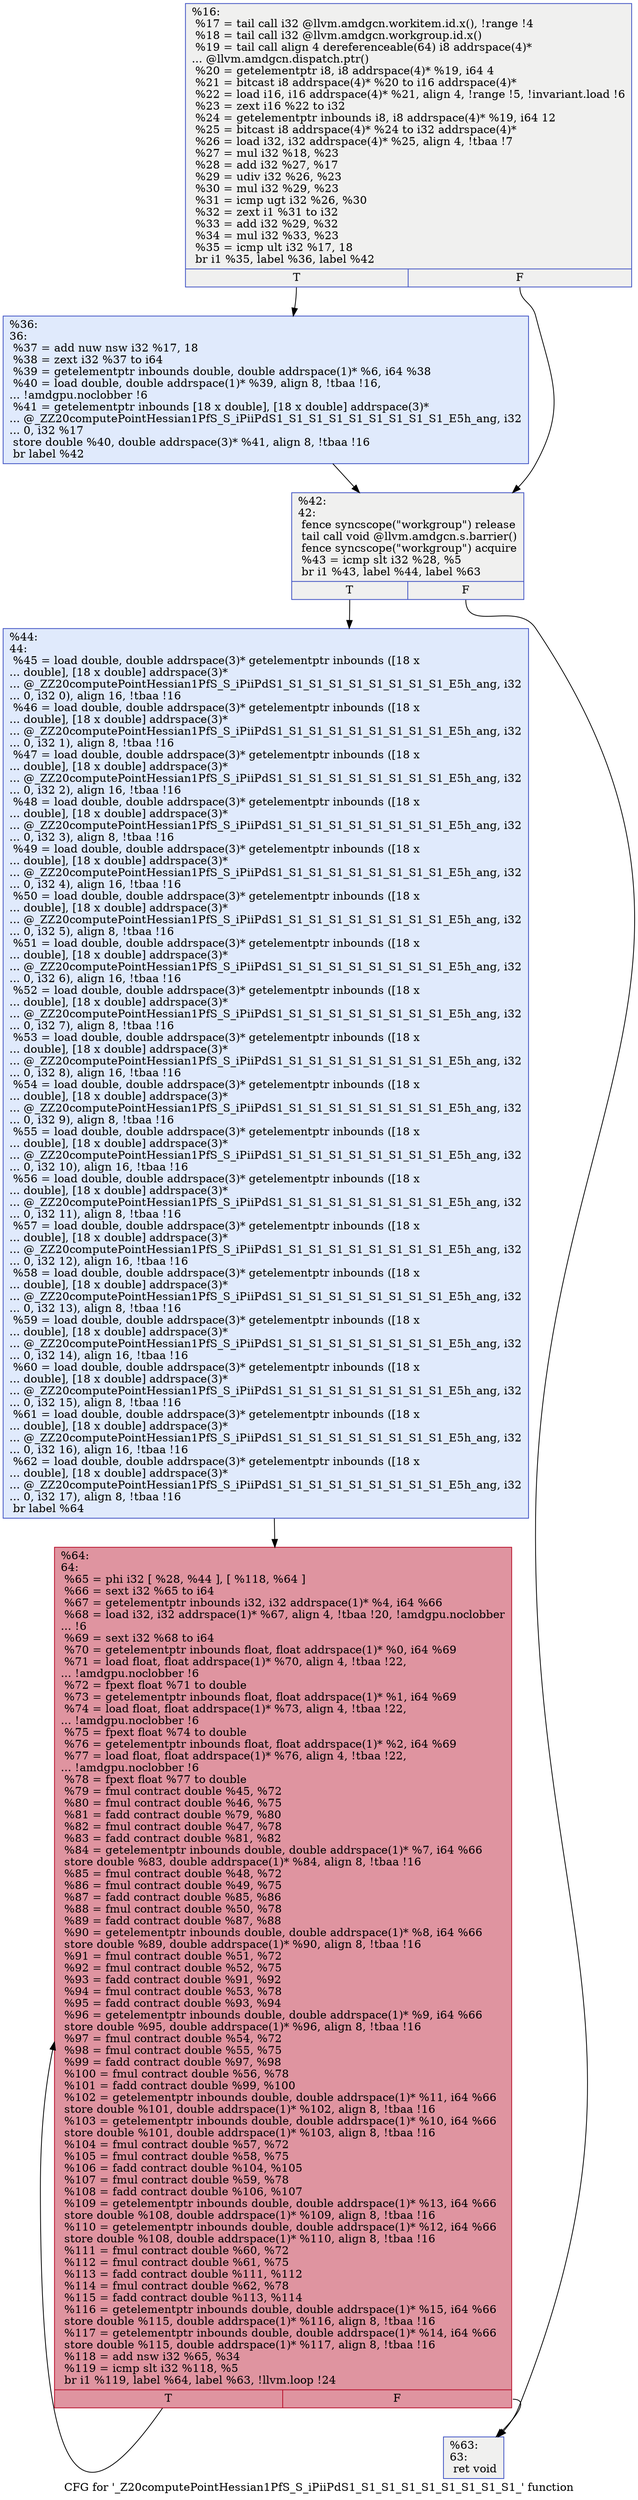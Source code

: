 digraph "CFG for '_Z20computePointHessian1PfS_S_iPiiPdS1_S1_S1_S1_S1_S1_S1_S1_S1_' function" {
	label="CFG for '_Z20computePointHessian1PfS_S_iPiiPdS1_S1_S1_S1_S1_S1_S1_S1_S1_' function";

	Node0x4dd3b90 [shape=record,color="#3d50c3ff", style=filled, fillcolor="#dedcdb70",label="{%16:\l  %17 = tail call i32 @llvm.amdgcn.workitem.id.x(), !range !4\l  %18 = tail call i32 @llvm.amdgcn.workgroup.id.x()\l  %19 = tail call align 4 dereferenceable(64) i8 addrspace(4)*\l... @llvm.amdgcn.dispatch.ptr()\l  %20 = getelementptr i8, i8 addrspace(4)* %19, i64 4\l  %21 = bitcast i8 addrspace(4)* %20 to i16 addrspace(4)*\l  %22 = load i16, i16 addrspace(4)* %21, align 4, !range !5, !invariant.load !6\l  %23 = zext i16 %22 to i32\l  %24 = getelementptr inbounds i8, i8 addrspace(4)* %19, i64 12\l  %25 = bitcast i8 addrspace(4)* %24 to i32 addrspace(4)*\l  %26 = load i32, i32 addrspace(4)* %25, align 4, !tbaa !7\l  %27 = mul i32 %18, %23\l  %28 = add i32 %27, %17\l  %29 = udiv i32 %26, %23\l  %30 = mul i32 %29, %23\l  %31 = icmp ugt i32 %26, %30\l  %32 = zext i1 %31 to i32\l  %33 = add i32 %29, %32\l  %34 = mul i32 %33, %23\l  %35 = icmp ult i32 %17, 18\l  br i1 %35, label %36, label %42\l|{<s0>T|<s1>F}}"];
	Node0x4dd3b90:s0 -> Node0x4dd4670;
	Node0x4dd3b90:s1 -> Node0x4dd6ac0;
	Node0x4dd4670 [shape=record,color="#3d50c3ff", style=filled, fillcolor="#b9d0f970",label="{%36:\l36:                                               \l  %37 = add nuw nsw i32 %17, 18\l  %38 = zext i32 %37 to i64\l  %39 = getelementptr inbounds double, double addrspace(1)* %6, i64 %38\l  %40 = load double, double addrspace(1)* %39, align 8, !tbaa !16,\l... !amdgpu.noclobber !6\l  %41 = getelementptr inbounds [18 x double], [18 x double] addrspace(3)*\l... @_ZZ20computePointHessian1PfS_S_iPiiPdS1_S1_S1_S1_S1_S1_S1_S1_S1_E5h_ang, i32\l... 0, i32 %17\l  store double %40, double addrspace(3)* %41, align 8, !tbaa !16\l  br label %42\l}"];
	Node0x4dd4670 -> Node0x4dd6ac0;
	Node0x4dd6ac0 [shape=record,color="#3d50c3ff", style=filled, fillcolor="#dedcdb70",label="{%42:\l42:                                               \l  fence syncscope(\"workgroup\") release\l  tail call void @llvm.amdgcn.s.barrier()\l  fence syncscope(\"workgroup\") acquire\l  %43 = icmp slt i32 %28, %5\l  br i1 %43, label %44, label %63\l|{<s0>T|<s1>F}}"];
	Node0x4dd6ac0:s0 -> Node0x4dd8130;
	Node0x4dd6ac0:s1 -> Node0x4dd8180;
	Node0x4dd8130 [shape=record,color="#3d50c3ff", style=filled, fillcolor="#b9d0f970",label="{%44:\l44:                                               \l  %45 = load double, double addrspace(3)* getelementptr inbounds ([18 x\l... double], [18 x double] addrspace(3)*\l... @_ZZ20computePointHessian1PfS_S_iPiiPdS1_S1_S1_S1_S1_S1_S1_S1_S1_E5h_ang, i32\l... 0, i32 0), align 16, !tbaa !16\l  %46 = load double, double addrspace(3)* getelementptr inbounds ([18 x\l... double], [18 x double] addrspace(3)*\l... @_ZZ20computePointHessian1PfS_S_iPiiPdS1_S1_S1_S1_S1_S1_S1_S1_S1_E5h_ang, i32\l... 0, i32 1), align 8, !tbaa !16\l  %47 = load double, double addrspace(3)* getelementptr inbounds ([18 x\l... double], [18 x double] addrspace(3)*\l... @_ZZ20computePointHessian1PfS_S_iPiiPdS1_S1_S1_S1_S1_S1_S1_S1_S1_E5h_ang, i32\l... 0, i32 2), align 16, !tbaa !16\l  %48 = load double, double addrspace(3)* getelementptr inbounds ([18 x\l... double], [18 x double] addrspace(3)*\l... @_ZZ20computePointHessian1PfS_S_iPiiPdS1_S1_S1_S1_S1_S1_S1_S1_S1_E5h_ang, i32\l... 0, i32 3), align 8, !tbaa !16\l  %49 = load double, double addrspace(3)* getelementptr inbounds ([18 x\l... double], [18 x double] addrspace(3)*\l... @_ZZ20computePointHessian1PfS_S_iPiiPdS1_S1_S1_S1_S1_S1_S1_S1_S1_E5h_ang, i32\l... 0, i32 4), align 16, !tbaa !16\l  %50 = load double, double addrspace(3)* getelementptr inbounds ([18 x\l... double], [18 x double] addrspace(3)*\l... @_ZZ20computePointHessian1PfS_S_iPiiPdS1_S1_S1_S1_S1_S1_S1_S1_S1_E5h_ang, i32\l... 0, i32 5), align 8, !tbaa !16\l  %51 = load double, double addrspace(3)* getelementptr inbounds ([18 x\l... double], [18 x double] addrspace(3)*\l... @_ZZ20computePointHessian1PfS_S_iPiiPdS1_S1_S1_S1_S1_S1_S1_S1_S1_E5h_ang, i32\l... 0, i32 6), align 16, !tbaa !16\l  %52 = load double, double addrspace(3)* getelementptr inbounds ([18 x\l... double], [18 x double] addrspace(3)*\l... @_ZZ20computePointHessian1PfS_S_iPiiPdS1_S1_S1_S1_S1_S1_S1_S1_S1_E5h_ang, i32\l... 0, i32 7), align 8, !tbaa !16\l  %53 = load double, double addrspace(3)* getelementptr inbounds ([18 x\l... double], [18 x double] addrspace(3)*\l... @_ZZ20computePointHessian1PfS_S_iPiiPdS1_S1_S1_S1_S1_S1_S1_S1_S1_E5h_ang, i32\l... 0, i32 8), align 16, !tbaa !16\l  %54 = load double, double addrspace(3)* getelementptr inbounds ([18 x\l... double], [18 x double] addrspace(3)*\l... @_ZZ20computePointHessian1PfS_S_iPiiPdS1_S1_S1_S1_S1_S1_S1_S1_S1_E5h_ang, i32\l... 0, i32 9), align 8, !tbaa !16\l  %55 = load double, double addrspace(3)* getelementptr inbounds ([18 x\l... double], [18 x double] addrspace(3)*\l... @_ZZ20computePointHessian1PfS_S_iPiiPdS1_S1_S1_S1_S1_S1_S1_S1_S1_E5h_ang, i32\l... 0, i32 10), align 16, !tbaa !16\l  %56 = load double, double addrspace(3)* getelementptr inbounds ([18 x\l... double], [18 x double] addrspace(3)*\l... @_ZZ20computePointHessian1PfS_S_iPiiPdS1_S1_S1_S1_S1_S1_S1_S1_S1_E5h_ang, i32\l... 0, i32 11), align 8, !tbaa !16\l  %57 = load double, double addrspace(3)* getelementptr inbounds ([18 x\l... double], [18 x double] addrspace(3)*\l... @_ZZ20computePointHessian1PfS_S_iPiiPdS1_S1_S1_S1_S1_S1_S1_S1_S1_E5h_ang, i32\l... 0, i32 12), align 16, !tbaa !16\l  %58 = load double, double addrspace(3)* getelementptr inbounds ([18 x\l... double], [18 x double] addrspace(3)*\l... @_ZZ20computePointHessian1PfS_S_iPiiPdS1_S1_S1_S1_S1_S1_S1_S1_S1_E5h_ang, i32\l... 0, i32 13), align 8, !tbaa !16\l  %59 = load double, double addrspace(3)* getelementptr inbounds ([18 x\l... double], [18 x double] addrspace(3)*\l... @_ZZ20computePointHessian1PfS_S_iPiiPdS1_S1_S1_S1_S1_S1_S1_S1_S1_E5h_ang, i32\l... 0, i32 14), align 16, !tbaa !16\l  %60 = load double, double addrspace(3)* getelementptr inbounds ([18 x\l... double], [18 x double] addrspace(3)*\l... @_ZZ20computePointHessian1PfS_S_iPiiPdS1_S1_S1_S1_S1_S1_S1_S1_S1_E5h_ang, i32\l... 0, i32 15), align 8, !tbaa !16\l  %61 = load double, double addrspace(3)* getelementptr inbounds ([18 x\l... double], [18 x double] addrspace(3)*\l... @_ZZ20computePointHessian1PfS_S_iPiiPdS1_S1_S1_S1_S1_S1_S1_S1_S1_E5h_ang, i32\l... 0, i32 16), align 16, !tbaa !16\l  %62 = load double, double addrspace(3)* getelementptr inbounds ([18 x\l... double], [18 x double] addrspace(3)*\l... @_ZZ20computePointHessian1PfS_S_iPiiPdS1_S1_S1_S1_S1_S1_S1_S1_S1_E5h_ang, i32\l... 0, i32 17), align 8, !tbaa !16\l  br label %64\l}"];
	Node0x4dd8130 -> Node0x4dd9a40;
	Node0x4dd8180 [shape=record,color="#3d50c3ff", style=filled, fillcolor="#dedcdb70",label="{%63:\l63:                                               \l  ret void\l}"];
	Node0x4dd9a40 [shape=record,color="#b70d28ff", style=filled, fillcolor="#b70d2870",label="{%64:\l64:                                               \l  %65 = phi i32 [ %28, %44 ], [ %118, %64 ]\l  %66 = sext i32 %65 to i64\l  %67 = getelementptr inbounds i32, i32 addrspace(1)* %4, i64 %66\l  %68 = load i32, i32 addrspace(1)* %67, align 4, !tbaa !20, !amdgpu.noclobber\l... !6\l  %69 = sext i32 %68 to i64\l  %70 = getelementptr inbounds float, float addrspace(1)* %0, i64 %69\l  %71 = load float, float addrspace(1)* %70, align 4, !tbaa !22,\l... !amdgpu.noclobber !6\l  %72 = fpext float %71 to double\l  %73 = getelementptr inbounds float, float addrspace(1)* %1, i64 %69\l  %74 = load float, float addrspace(1)* %73, align 4, !tbaa !22,\l... !amdgpu.noclobber !6\l  %75 = fpext float %74 to double\l  %76 = getelementptr inbounds float, float addrspace(1)* %2, i64 %69\l  %77 = load float, float addrspace(1)* %76, align 4, !tbaa !22,\l... !amdgpu.noclobber !6\l  %78 = fpext float %77 to double\l  %79 = fmul contract double %45, %72\l  %80 = fmul contract double %46, %75\l  %81 = fadd contract double %79, %80\l  %82 = fmul contract double %47, %78\l  %83 = fadd contract double %81, %82\l  %84 = getelementptr inbounds double, double addrspace(1)* %7, i64 %66\l  store double %83, double addrspace(1)* %84, align 8, !tbaa !16\l  %85 = fmul contract double %48, %72\l  %86 = fmul contract double %49, %75\l  %87 = fadd contract double %85, %86\l  %88 = fmul contract double %50, %78\l  %89 = fadd contract double %87, %88\l  %90 = getelementptr inbounds double, double addrspace(1)* %8, i64 %66\l  store double %89, double addrspace(1)* %90, align 8, !tbaa !16\l  %91 = fmul contract double %51, %72\l  %92 = fmul contract double %52, %75\l  %93 = fadd contract double %91, %92\l  %94 = fmul contract double %53, %78\l  %95 = fadd contract double %93, %94\l  %96 = getelementptr inbounds double, double addrspace(1)* %9, i64 %66\l  store double %95, double addrspace(1)* %96, align 8, !tbaa !16\l  %97 = fmul contract double %54, %72\l  %98 = fmul contract double %55, %75\l  %99 = fadd contract double %97, %98\l  %100 = fmul contract double %56, %78\l  %101 = fadd contract double %99, %100\l  %102 = getelementptr inbounds double, double addrspace(1)* %11, i64 %66\l  store double %101, double addrspace(1)* %102, align 8, !tbaa !16\l  %103 = getelementptr inbounds double, double addrspace(1)* %10, i64 %66\l  store double %101, double addrspace(1)* %103, align 8, !tbaa !16\l  %104 = fmul contract double %57, %72\l  %105 = fmul contract double %58, %75\l  %106 = fadd contract double %104, %105\l  %107 = fmul contract double %59, %78\l  %108 = fadd contract double %106, %107\l  %109 = getelementptr inbounds double, double addrspace(1)* %13, i64 %66\l  store double %108, double addrspace(1)* %109, align 8, !tbaa !16\l  %110 = getelementptr inbounds double, double addrspace(1)* %12, i64 %66\l  store double %108, double addrspace(1)* %110, align 8, !tbaa !16\l  %111 = fmul contract double %60, %72\l  %112 = fmul contract double %61, %75\l  %113 = fadd contract double %111, %112\l  %114 = fmul contract double %62, %78\l  %115 = fadd contract double %113, %114\l  %116 = getelementptr inbounds double, double addrspace(1)* %15, i64 %66\l  store double %115, double addrspace(1)* %116, align 8, !tbaa !16\l  %117 = getelementptr inbounds double, double addrspace(1)* %14, i64 %66\l  store double %115, double addrspace(1)* %117, align 8, !tbaa !16\l  %118 = add nsw i32 %65, %34\l  %119 = icmp slt i32 %118, %5\l  br i1 %119, label %64, label %63, !llvm.loop !24\l|{<s0>T|<s1>F}}"];
	Node0x4dd9a40:s0 -> Node0x4dd9a40;
	Node0x4dd9a40:s1 -> Node0x4dd8180;
}
